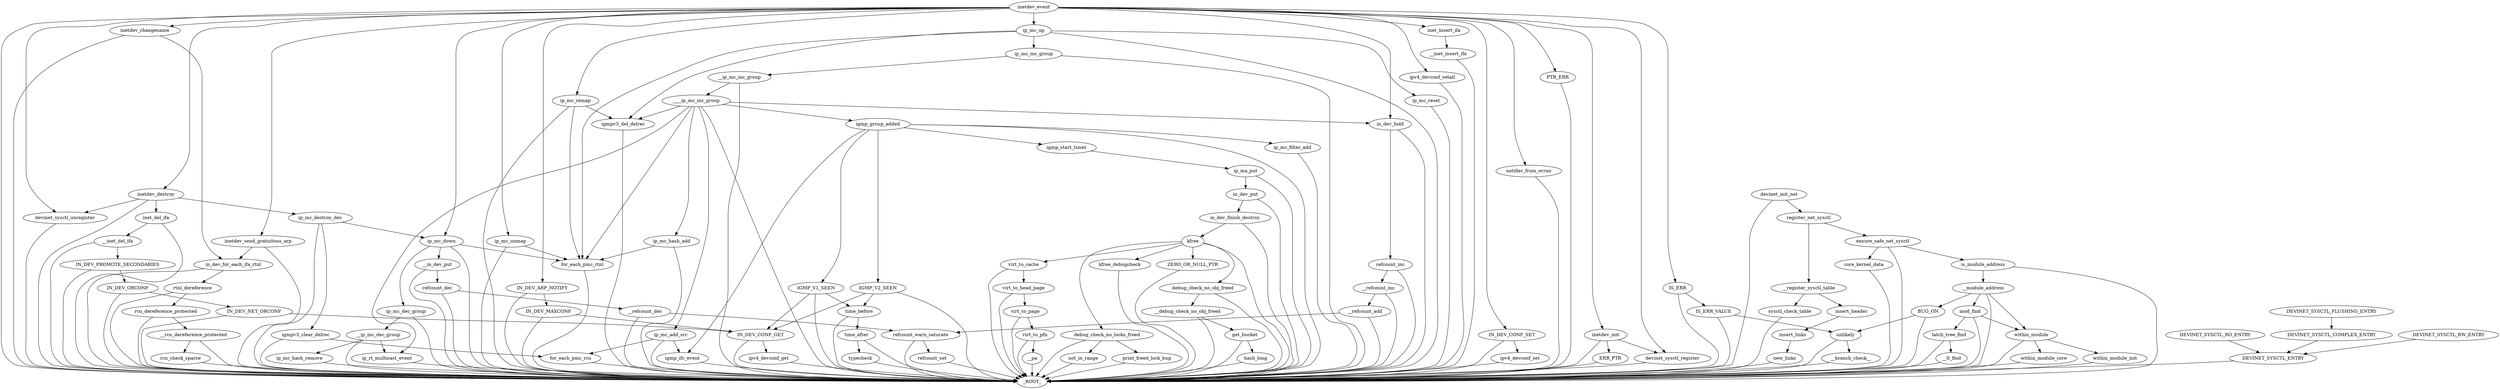 digraph "/home/cendes/Documents/masters_thesis/ocloz/knob_graph_search/./ip_forward.dot" {
	 inetdev_changename -> _ROOT_
	 inetdev_event -> inetdev_changename
	 devinet_sysctl_unregister -> _ROOT_
	 inetdev_event -> devinet_sysctl_unregister
	 inetdev_destroy -> devinet_sysctl_unregister
	 IN_DEV_NET_ORCONF -> _ROOT_
	 IN_DEV_ORCONF -> IN_DEV_NET_ORCONF
	 IN_DEV_ORCONF -> _ROOT_
	 IN_DEV_PROMOTE_SECONDARIES -> IN_DEV_ORCONF
	 IN_DEV_PROMOTE_SECONDARIES -> _ROOT_
	 __inet_del_ifa -> IN_DEV_PROMOTE_SECONDARIES
	 __inet_del_ifa -> _ROOT_
	 inet_del_ifa -> __inet_del_ifa
	 inet_del_ifa -> _ROOT_
	 inetdev_destroy -> inet_del_ifa
	 igmpv3_clear_delrec -> _ROOT_
	 ip_mc_destroy_dev -> igmpv3_clear_delrec
	 ip_mc_destroy_dev -> _ROOT_
	 inetdev_destroy -> ip_mc_destroy_dev
	 inetdev_destroy -> _ROOT_
	 inetdev_event -> inetdev_destroy
	 ip_mc_remap -> _ROOT_
	 inetdev_event -> ip_mc_remap
	 ip_mc_unmap -> _ROOT_
	 inetdev_event -> ip_mc_unmap
	 ip_mc_hash_remove -> _ROOT_
	 __ip_mc_dec_group -> ip_mc_hash_remove
	 __ip_mc_dec_group -> _ROOT_
	 ip_mc_dec_group -> __ip_mc_dec_group
	 ip_mc_dec_group -> _ROOT_
	 ip_mc_down -> ip_mc_dec_group
	 __in_dev_put -> _ROOT_
	 ip_mc_down -> __in_dev_put
	 __refcount_dec -> _ROOT_
	 refcount_dec -> __refcount_dec
	 refcount_dec -> _ROOT_
	 __in_dev_put -> refcount_dec
	 ip_mc_down -> _ROOT_
	 ip_mc_destroy_dev -> ip_mc_down
	 inetdev_event -> ip_mc_down
	 rcu_check_sparse -> _ROOT_
	 __rcu_dereference_protected -> rcu_check_sparse
	 __rcu_dereference_protected -> _ROOT_
	 rcu_dereference_protected -> __rcu_dereference_protected
	 rcu_dereference_protected -> _ROOT_
	 rtnl_dereference -> rcu_dereference_protected
	 rtnl_dereference -> _ROOT_
	 in_dev_for_each_ifa_rtnl -> rtnl_dereference
	 in_dev_for_each_ifa_rtnl -> _ROOT_
	 inetdev_changename -> in_dev_for_each_ifa_rtnl
	 inetdev_send_gratuitous_arp -> in_dev_for_each_ifa_rtnl
	 inetdev_send_gratuitous_arp -> _ROOT_
	 inetdev_event -> inetdev_send_gratuitous_arp
	 IN_DEV_ARP_NOTIFY -> _ROOT_
	 inetdev_event -> IN_DEV_ARP_NOTIFY
	 IN_DEV_MAXCONF -> _ROOT_
	 IN_DEV_ARP_NOTIFY -> IN_DEV_MAXCONF
	 ip_rt_multicast_event -> _ROOT_
	 __ip_mc_dec_group -> ip_rt_multicast_event
	 ____ip_mc_inc_group -> ip_rt_multicast_event
	 ip_mc_hash_add -> _ROOT_
	 ____ip_mc_inc_group -> ip_mc_hash_add
	 ip_ma_put -> _ROOT_
	 igmp_start_timer -> ip_ma_put
	 hash_long -> _ROOT_
	 get_bucket -> hash_long
	 get_bucket -> _ROOT_
	 __debug_check_no_obj_freed -> get_bucket
	 __debug_check_no_obj_freed -> _ROOT_
	 debug_check_no_obj_freed -> __debug_check_no_obj_freed
	 debug_check_no_obj_freed -> _ROOT_
	 kfree -> debug_check_no_obj_freed
	 print_freed_lock_bug -> _ROOT_
	 debug_check_no_locks_freed -> print_freed_lock_bug
	 not_in_range -> _ROOT_
	 debug_check_no_locks_freed -> not_in_range
	 debug_check_no_locks_freed -> _ROOT_
	 kfree -> debug_check_no_locks_freed
	 virt_to_page -> _ROOT_
	 virt_to_head_page -> virt_to_page
	 virt_to_pfn -> _ROOT_
	 virt_to_page -> virt_to_pfn
	 __pa -> _ROOT_
	 virt_to_pfn -> __pa
	 virt_to_head_page -> _ROOT_
	 virt_to_cache -> virt_to_head_page
	 virt_to_cache -> _ROOT_
	 kfree -> virt_to_cache
	 kfree_debugcheck -> _ROOT_
	 kfree -> kfree_debugcheck
	 ZERO_OR_NULL_PTR -> _ROOT_
	 kfree -> ZERO_OR_NULL_PTR
	 kfree -> _ROOT_
	 in_dev_finish_destroy -> kfree
	 in_dev_finish_destroy -> _ROOT_
	 in_dev_put -> in_dev_finish_destroy
	 in_dev_put -> _ROOT_
	 ip_ma_put -> in_dev_put
	 IGMP_V1_SEEN -> _ROOT_
	 igmp_group_added -> IGMP_V1_SEEN
	 ipv4_devconf_get -> _ROOT_
	 IN_DEV_CONF_GET -> ipv4_devconf_get
	 IN_DEV_CONF_GET -> _ROOT_
	 IN_DEV_MAXCONF -> IN_DEV_CONF_GET
	 IN_DEV_NET_ORCONF -> IN_DEV_CONF_GET
	 IGMP_V1_SEEN -> IN_DEV_CONF_GET
	 IGMP_V2_SEEN -> IN_DEV_CONF_GET
	 time_before -> _ROOT_
	 IGMP_V1_SEEN -> time_before
	 IGMP_V2_SEEN -> time_before
	 typecheck -> _ROOT_
	 time_after -> typecheck
	 time_after -> _ROOT_
	 time_before -> time_after
	 IGMP_V2_SEEN -> _ROOT_
	 igmp_group_added -> IGMP_V2_SEEN
	 ip_mc_filter_add -> _ROOT_
	 igmp_group_added -> ip_mc_filter_add
	 igmp_group_added -> _ROOT_
	 ____ip_mc_inc_group -> igmp_group_added
	 igmpv3_del_delrec -> _ROOT_
	 ip_mc_remap -> igmpv3_del_delrec
	 ip_mc_up -> igmpv3_del_delrec
	 ____ip_mc_inc_group -> igmpv3_del_delrec
	 igmp_ifc_event -> _ROOT_
	 igmp_group_added -> igmp_ifc_event
	 ip_mc_add_src -> igmp_ifc_event
	 for_each_pmc_rcu -> _ROOT_
	 igmpv3_clear_delrec -> for_each_pmc_rcu
	 ip_mc_add_src -> for_each_pmc_rcu
	 ip_mc_add_src -> _ROOT_
	 ____ip_mc_inc_group -> ip_mc_add_src
	 for_each_pmc_rtnl -> _ROOT_
	 ip_mc_remap -> for_each_pmc_rtnl
	 ip_mc_down -> for_each_pmc_rtnl
	 ip_mc_unmap -> for_each_pmc_rtnl
	 ip_mc_up -> for_each_pmc_rtnl
	 ip_mc_hash_add -> for_each_pmc_rtnl
	 ____ip_mc_inc_group -> for_each_pmc_rtnl
	 ____ip_mc_inc_group -> _ROOT_
	 __ip_mc_inc_group -> ____ip_mc_inc_group
	 __ip_mc_inc_group -> _ROOT_
	 ip_mc_inc_group -> __ip_mc_inc_group
	 ip_mc_inc_group -> _ROOT_
	 ip_mc_up -> ip_mc_inc_group
	 ip_mc_reset -> _ROOT_
	 ip_mc_up -> ip_mc_reset
	 ip_mc_up -> _ROOT_
	 inetdev_event -> ip_mc_up
	 ipv4_devconf_setall -> _ROOT_
	 inetdev_event -> ipv4_devconf_setall
	 __inet_insert_ifa -> _ROOT_
	 inet_insert_ifa -> __inet_insert_ifa
	 in_dev_hold -> _ROOT_
	 ____ip_mc_inc_group -> in_dev_hold
	 inetdev_event -> in_dev_hold
	 refcount_set -> _ROOT_
	 refcount_warn_saturate -> refcount_set
	 refcount_warn_saturate -> _ROOT_
	 __refcount_dec -> refcount_warn_saturate
	 __refcount_add -> refcount_warn_saturate
	 __refcount_add -> _ROOT_
	 __refcount_inc -> __refcount_add
	 __refcount_inc -> _ROOT_
	 refcount_inc -> __refcount_inc
	 refcount_inc -> _ROOT_
	 in_dev_hold -> refcount_inc
	 ipv4_devconf_set -> _ROOT_
	 IN_DEV_CONF_SET -> ipv4_devconf_set
	 IN_DEV_CONF_SET -> _ROOT_
	 inetdev_event -> IN_DEV_CONF_SET
	 notifier_from_errno -> _ROOT_
	 inetdev_event -> notifier_from_errno
	 PTR_ERR -> _ROOT_
	 inetdev_event -> PTR_ERR
	 IS_ERR_VALUE -> _ROOT_
	 IS_ERR -> IS_ERR_VALUE
	 IS_ERR -> _ROOT_
	 inetdev_event -> IS_ERR
	 inetdev_event -> _ROOT_
	 ERR_PTR -> _ROOT_
	 inetdev_init -> ERR_PTR
	 inetdev_init -> _ROOT_
	 inetdev_event -> inetdev_init
	 devinet_sysctl_register -> _ROOT_
	 inetdev_init -> devinet_sysctl_register
	 inetdev_event -> devinet_sysctl_register
	 devinet_init_net -> _ROOT_
	 sysctl_check_table -> _ROOT_
	 __register_sysctl_table -> sysctl_check_table
	 new_links -> _ROOT_
	 insert_links -> new_links
	 core_kernel_data -> _ROOT_
	 ensure_safe_net_sysctl -> core_kernel_data
	 BUG_ON -> _ROOT_
	 __module_address -> BUG_ON
	 unlikely -> _ROOT_
	 IS_ERR_VALUE -> unlikely
	 BUG_ON -> unlikely
	 __branch_check__ -> _ROOT_
	 unlikely -> __branch_check__
	 within_module_init -> _ROOT_
	 within_module -> within_module_init
	 within_module_core -> _ROOT_
	 within_module -> within_module_core
	 within_module -> _ROOT_
	 __module_address -> within_module
	 mod_find -> within_module
	 __lt_find -> _ROOT_
	 latch_tree_find -> __lt_find
	 latch_tree_find -> _ROOT_
	 mod_find -> latch_tree_find
	 mod_find -> _ROOT_
	 __module_address -> mod_find
	 __module_address -> _ROOT_
	 is_module_address -> __module_address
	 is_module_address -> _ROOT_
	 ensure_safe_net_sysctl -> is_module_address
	 ensure_safe_net_sysctl -> _ROOT_
	 register_net_sysctl -> ensure_safe_net_sysctl
	 DEVINET_SYSCTL_ENTRY -> _ROOT_
	 DEVINET_SYSCTL_RO_ENTRY -> DEVINET_SYSCTL_ENTRY
	 DEVINET_SYSCTL_COMPLEX_ENTRY -> DEVINET_SYSCTL_ENTRY
	 DEVINET_SYSCTL_RW_ENTRY -> DEVINET_SYSCTL_ENTRY
	 devinet_init_net -> register_net_sysctl
	 insert_header -> insert_links
	 __register_sysctl_table -> insert_header
	 register_net_sysctl -> __register_sysctl_table
	 inetdev_event -> inet_insert_ifa
	 igmp_group_added -> igmp_start_timer
	 DEVINET_SYSCTL_FLUSHING_ENTRY -> DEVINET_SYSCTL_COMPLEX_ENTRY
}
